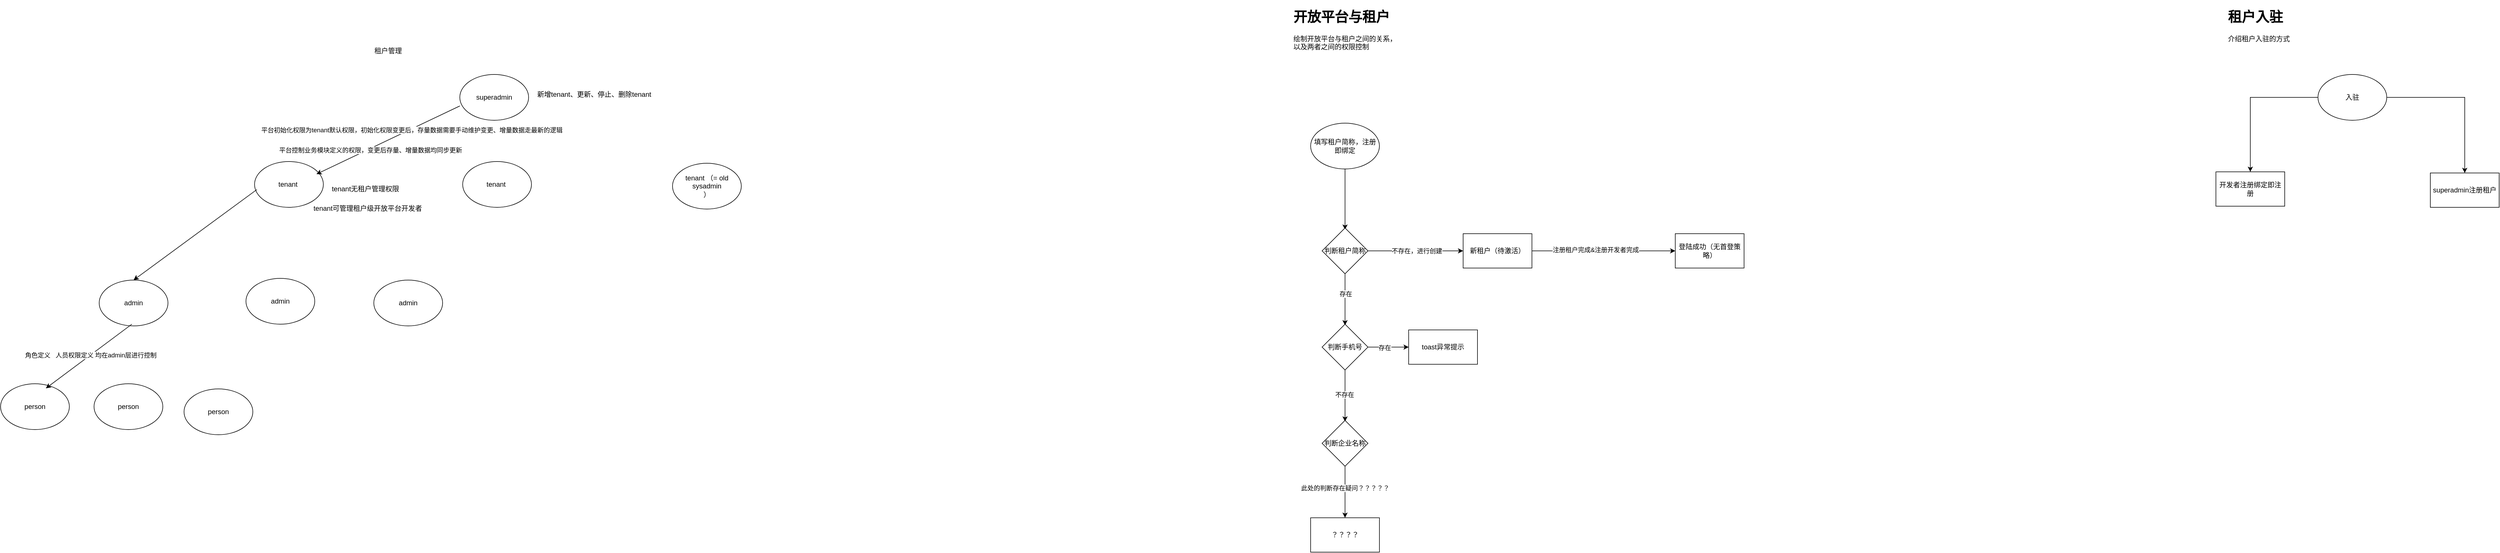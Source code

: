 <mxfile version="21.3.8" type="github">
  <diagram name="第 1 页" id="uE3afGnhAG_w9gXQY3Z8">
    <mxGraphModel dx="2260" dy="1084" grid="0" gridSize="10" guides="1" tooltips="1" connect="1" arrows="1" fold="1" page="0" pageScale="1" pageWidth="827" pageHeight="1169" background="none" math="0" shadow="0">
      <root>
        <mxCell id="0" />
        <mxCell id="1" parent="0" />
        <mxCell id="i7JAw242GCvu3cT-5Jvu-1" value="租户管理" style="text;html=1;strokeColor=none;fillColor=none;align=center;verticalAlign=middle;whiteSpace=wrap;rounded=0;" vertex="1" parent="1">
          <mxGeometry x="-264" y="70" width="60" height="30" as="geometry" />
        </mxCell>
        <mxCell id="i7JAw242GCvu3cT-5Jvu-2" value="superadmin" style="ellipse;whiteSpace=wrap;html=1;" vertex="1" parent="1">
          <mxGeometry x="-109" y="126" width="120" height="80" as="geometry" />
        </mxCell>
        <mxCell id="i7JAw242GCvu3cT-5Jvu-3" value="tenant&amp;nbsp;" style="ellipse;whiteSpace=wrap;html=1;" vertex="1" parent="1">
          <mxGeometry x="-467" y="278" width="120" height="80" as="geometry" />
        </mxCell>
        <mxCell id="i7JAw242GCvu3cT-5Jvu-4" value="tenant&amp;nbsp;" style="ellipse;whiteSpace=wrap;html=1;" vertex="1" parent="1">
          <mxGeometry x="-104" y="278" width="120" height="80" as="geometry" />
        </mxCell>
        <mxCell id="i7JAw242GCvu3cT-5Jvu-5" value="tenant （= old sysadmin&lt;br&gt;）" style="ellipse;whiteSpace=wrap;html=1;" vertex="1" parent="1">
          <mxGeometry x="262" y="281" width="120" height="80" as="geometry" />
        </mxCell>
        <mxCell id="i7JAw242GCvu3cT-5Jvu-10" value="admin" style="ellipse;whiteSpace=wrap;html=1;" vertex="1" parent="1">
          <mxGeometry x="-738" y="485" width="120" height="80" as="geometry" />
        </mxCell>
        <mxCell id="i7JAw242GCvu3cT-5Jvu-11" value="admin" style="ellipse;whiteSpace=wrap;html=1;" vertex="1" parent="1">
          <mxGeometry x="-482" y="482" width="120" height="80" as="geometry" />
        </mxCell>
        <mxCell id="i7JAw242GCvu3cT-5Jvu-12" value="admin" style="ellipse;whiteSpace=wrap;html=1;" vertex="1" parent="1">
          <mxGeometry x="-259" y="485" width="120" height="80" as="geometry" />
        </mxCell>
        <mxCell id="i7JAw242GCvu3cT-5Jvu-14" value="person" style="ellipse;whiteSpace=wrap;html=1;" vertex="1" parent="1">
          <mxGeometry x="-910" y="666" width="120" height="80" as="geometry" />
        </mxCell>
        <mxCell id="i7JAw242GCvu3cT-5Jvu-16" value="person" style="ellipse;whiteSpace=wrap;html=1;" vertex="1" parent="1">
          <mxGeometry x="-747" y="666" width="120" height="80" as="geometry" />
        </mxCell>
        <mxCell id="i7JAw242GCvu3cT-5Jvu-17" value="person" style="ellipse;whiteSpace=wrap;html=1;" vertex="1" parent="1">
          <mxGeometry x="-590" y="675" width="120" height="80" as="geometry" />
        </mxCell>
        <mxCell id="i7JAw242GCvu3cT-5Jvu-20" value="" style="endArrow=classic;html=1;rounded=0;entryX=0.9;entryY=0.275;entryDx=0;entryDy=0;entryPerimeter=0;" edge="1" parent="1" target="i7JAw242GCvu3cT-5Jvu-3">
          <mxGeometry x="0.002" width="50" height="50" relative="1" as="geometry">
            <mxPoint x="-109" y="181" as="sourcePoint" />
            <mxPoint x="-208" y="276" as="targetPoint" />
            <mxPoint as="offset" />
          </mxGeometry>
        </mxCell>
        <mxCell id="i7JAw242GCvu3cT-5Jvu-28" value="平台控制业务模块定义的权限，变更后存量、增量数据均同步更新" style="edgeLabel;html=1;align=center;verticalAlign=middle;resizable=0;points=[];" vertex="1" connectable="0" parent="i7JAw242GCvu3cT-5Jvu-20">
          <mxGeometry x="0.253" y="2" relative="1" as="geometry">
            <mxPoint as="offset" />
          </mxGeometry>
        </mxCell>
        <mxCell id="i7JAw242GCvu3cT-5Jvu-29" value="平台初始化权限为tenant默认权限，初始化权限变更后，存量数据需要手动维护变更、增量数据走最新的逻辑" style="edgeLabel;html=1;align=center;verticalAlign=middle;resizable=0;points=[];" vertex="1" connectable="0" parent="i7JAw242GCvu3cT-5Jvu-20">
          <mxGeometry x="-0.32" y="1" relative="1" as="geometry">
            <mxPoint as="offset" />
          </mxGeometry>
        </mxCell>
        <mxCell id="i7JAw242GCvu3cT-5Jvu-21" value="" style="endArrow=classic;html=1;rounded=0;entryX=0.5;entryY=0;entryDx=0;entryDy=0;" edge="1" parent="1" target="i7JAw242GCvu3cT-5Jvu-10">
          <mxGeometry width="50" height="50" relative="1" as="geometry">
            <mxPoint x="-463" y="327" as="sourcePoint" />
            <mxPoint x="-699" y="446" as="targetPoint" />
          </mxGeometry>
        </mxCell>
        <mxCell id="i7JAw242GCvu3cT-5Jvu-22" value="" style="endArrow=classic;html=1;rounded=0;" edge="1" parent="1">
          <mxGeometry width="50" height="50" relative="1" as="geometry">
            <mxPoint x="-681" y="562" as="sourcePoint" />
            <mxPoint x="-831" y="674" as="targetPoint" />
          </mxGeometry>
        </mxCell>
        <mxCell id="i7JAw242GCvu3cT-5Jvu-26" value="角色定义&amp;nbsp; &amp;nbsp;人员权限定义 均在admin层进行控制" style="edgeLabel;html=1;align=center;verticalAlign=middle;resizable=0;points=[];" vertex="1" connectable="0" parent="i7JAw242GCvu3cT-5Jvu-22">
          <mxGeometry x="-0.036" relative="1" as="geometry">
            <mxPoint as="offset" />
          </mxGeometry>
        </mxCell>
        <mxCell id="i7JAw242GCvu3cT-5Jvu-30" value="tenant无租户管理权限" style="text;html=1;align=center;verticalAlign=middle;resizable=0;points=[];autosize=1;strokeColor=none;fillColor=none;" vertex="1" parent="1">
          <mxGeometry x="-342" y="313" width="135" height="26" as="geometry" />
        </mxCell>
        <mxCell id="i7JAw242GCvu3cT-5Jvu-31" value="tenant可管理租户级开放平台开发者&lt;br&gt;" style="text;html=1;align=center;verticalAlign=middle;resizable=0;points=[];autosize=1;strokeColor=none;fillColor=none;" vertex="1" parent="1">
          <mxGeometry x="-374" y="347" width="207" height="26" as="geometry" />
        </mxCell>
        <mxCell id="i7JAw242GCvu3cT-5Jvu-32" value="新增tenant、更新、停止、删除tenant&lt;br&gt;" style="text;html=1;align=center;verticalAlign=middle;resizable=0;points=[];autosize=1;strokeColor=none;fillColor=none;" vertex="1" parent="1">
          <mxGeometry x="16" y="148" width="217" height="26" as="geometry" />
        </mxCell>
        <mxCell id="i7JAw242GCvu3cT-5Jvu-34" value="&lt;h1&gt;开放平台与租户&lt;/h1&gt;&lt;p&gt;绘制开放平台与租户之间的关系，以及两者之间的权限控制&lt;/p&gt;" style="text;html=1;strokeColor=none;fillColor=none;spacing=5;spacingTop=-20;whiteSpace=wrap;overflow=hidden;rounded=0;" vertex="1" parent="1">
          <mxGeometry x="1340" y="6" width="190" height="120" as="geometry" />
        </mxCell>
        <mxCell id="i7JAw242GCvu3cT-5Jvu-40" value="" style="edgeStyle=orthogonalEdgeStyle;rounded=0;orthogonalLoop=1;jettySize=auto;html=1;" edge="1" parent="1" source="i7JAw242GCvu3cT-5Jvu-35">
          <mxGeometry relative="1" as="geometry">
            <mxPoint x="1435" y="397" as="targetPoint" />
          </mxGeometry>
        </mxCell>
        <mxCell id="i7JAw242GCvu3cT-5Jvu-35" value="填写租户简称，注册即绑定" style="ellipse;whiteSpace=wrap;html=1;" vertex="1" parent="1">
          <mxGeometry x="1375" y="211" width="120" height="80" as="geometry" />
        </mxCell>
        <mxCell id="i7JAw242GCvu3cT-5Jvu-43" value="" style="edgeStyle=orthogonalEdgeStyle;rounded=0;orthogonalLoop=1;jettySize=auto;html=1;" edge="1" parent="1" source="i7JAw242GCvu3cT-5Jvu-41" target="i7JAw242GCvu3cT-5Jvu-42">
          <mxGeometry relative="1" as="geometry" />
        </mxCell>
        <mxCell id="i7JAw242GCvu3cT-5Jvu-44" value="不存在，进行创建" style="edgeLabel;html=1;align=center;verticalAlign=middle;resizable=0;points=[];" vertex="1" connectable="0" parent="i7JAw242GCvu3cT-5Jvu-43">
          <mxGeometry x="0.024" relative="1" as="geometry">
            <mxPoint as="offset" />
          </mxGeometry>
        </mxCell>
        <mxCell id="i7JAw242GCvu3cT-5Jvu-49" value="" style="edgeStyle=orthogonalEdgeStyle;rounded=0;orthogonalLoop=1;jettySize=auto;html=1;" edge="1" parent="1" source="i7JAw242GCvu3cT-5Jvu-41">
          <mxGeometry relative="1" as="geometry">
            <mxPoint x="1435" y="564" as="targetPoint" />
          </mxGeometry>
        </mxCell>
        <mxCell id="i7JAw242GCvu3cT-5Jvu-50" value="存在" style="edgeLabel;html=1;align=center;verticalAlign=middle;resizable=0;points=[];" vertex="1" connectable="0" parent="i7JAw242GCvu3cT-5Jvu-49">
          <mxGeometry x="-0.238" y="1" relative="1" as="geometry">
            <mxPoint as="offset" />
          </mxGeometry>
        </mxCell>
        <mxCell id="i7JAw242GCvu3cT-5Jvu-41" value="判断租户简称" style="rhombus;whiteSpace=wrap;html=1;" vertex="1" parent="1">
          <mxGeometry x="1395" y="394" width="80" height="80" as="geometry" />
        </mxCell>
        <mxCell id="i7JAw242GCvu3cT-5Jvu-46" value="" style="edgeStyle=orthogonalEdgeStyle;rounded=0;orthogonalLoop=1;jettySize=auto;html=1;" edge="1" parent="1" source="i7JAw242GCvu3cT-5Jvu-42" target="i7JAw242GCvu3cT-5Jvu-45">
          <mxGeometry relative="1" as="geometry" />
        </mxCell>
        <mxCell id="i7JAw242GCvu3cT-5Jvu-47" value="注册租户完成&amp;amp;注册开发者完成" style="edgeLabel;html=1;align=center;verticalAlign=middle;resizable=0;points=[];" vertex="1" connectable="0" parent="i7JAw242GCvu3cT-5Jvu-46">
          <mxGeometry x="-0.112" y="2" relative="1" as="geometry">
            <mxPoint as="offset" />
          </mxGeometry>
        </mxCell>
        <mxCell id="i7JAw242GCvu3cT-5Jvu-42" value="新租户（待激活）" style="whiteSpace=wrap;html=1;" vertex="1" parent="1">
          <mxGeometry x="1641" y="404" width="120" height="60" as="geometry" />
        </mxCell>
        <mxCell id="i7JAw242GCvu3cT-5Jvu-45" value="登陆成功（无首登策略）" style="whiteSpace=wrap;html=1;" vertex="1" parent="1">
          <mxGeometry x="2011" y="404" width="120" height="60" as="geometry" />
        </mxCell>
        <mxCell id="i7JAw242GCvu3cT-5Jvu-55" value="" style="edgeStyle=orthogonalEdgeStyle;rounded=0;orthogonalLoop=1;jettySize=auto;html=1;" edge="1" parent="1" source="i7JAw242GCvu3cT-5Jvu-51" target="i7JAw242GCvu3cT-5Jvu-54">
          <mxGeometry relative="1" as="geometry" />
        </mxCell>
        <mxCell id="i7JAw242GCvu3cT-5Jvu-59" value="存在" style="edgeLabel;html=1;align=center;verticalAlign=middle;resizable=0;points=[];" vertex="1" connectable="0" parent="i7JAw242GCvu3cT-5Jvu-55">
          <mxGeometry x="-0.2" y="-1" relative="1" as="geometry">
            <mxPoint as="offset" />
          </mxGeometry>
        </mxCell>
        <mxCell id="i7JAw242GCvu3cT-5Jvu-57" value="" style="edgeStyle=orthogonalEdgeStyle;rounded=0;orthogonalLoop=1;jettySize=auto;html=1;" edge="1" parent="1" source="i7JAw242GCvu3cT-5Jvu-51">
          <mxGeometry relative="1" as="geometry">
            <mxPoint x="1435.0" y="732" as="targetPoint" />
          </mxGeometry>
        </mxCell>
        <mxCell id="i7JAw242GCvu3cT-5Jvu-58" value="不存在" style="edgeLabel;html=1;align=center;verticalAlign=middle;resizable=0;points=[];" vertex="1" connectable="0" parent="i7JAw242GCvu3cT-5Jvu-57">
          <mxGeometry x="-0.05" y="-1" relative="1" as="geometry">
            <mxPoint as="offset" />
          </mxGeometry>
        </mxCell>
        <mxCell id="i7JAw242GCvu3cT-5Jvu-51" value="判断手机号" style="rhombus;whiteSpace=wrap;html=1;" vertex="1" parent="1">
          <mxGeometry x="1395" y="562" width="80" height="80" as="geometry" />
        </mxCell>
        <mxCell id="i7JAw242GCvu3cT-5Jvu-54" value="toast异常提示" style="whiteSpace=wrap;html=1;" vertex="1" parent="1">
          <mxGeometry x="1546" y="572" width="120" height="60" as="geometry" />
        </mxCell>
        <mxCell id="i7JAw242GCvu3cT-5Jvu-62" value="" style="edgeStyle=orthogonalEdgeStyle;rounded=0;orthogonalLoop=1;jettySize=auto;html=1;" edge="1" parent="1" source="i7JAw242GCvu3cT-5Jvu-60" target="i7JAw242GCvu3cT-5Jvu-61">
          <mxGeometry relative="1" as="geometry" />
        </mxCell>
        <mxCell id="i7JAw242GCvu3cT-5Jvu-63" value="此处的判断存在疑问？？？？？&lt;br&gt;" style="edgeLabel;html=1;align=center;verticalAlign=middle;resizable=0;points=[];" vertex="1" connectable="0" parent="i7JAw242GCvu3cT-5Jvu-62">
          <mxGeometry x="-0.161" relative="1" as="geometry">
            <mxPoint as="offset" />
          </mxGeometry>
        </mxCell>
        <mxCell id="i7JAw242GCvu3cT-5Jvu-60" value="判断企业名称" style="rhombus;whiteSpace=wrap;html=1;" vertex="1" parent="1">
          <mxGeometry x="1395" y="730" width="80" height="80" as="geometry" />
        </mxCell>
        <mxCell id="i7JAw242GCvu3cT-5Jvu-61" value="？？？？&lt;br&gt;" style="whiteSpace=wrap;html=1;" vertex="1" parent="1">
          <mxGeometry x="1375" y="900" width="120" height="60" as="geometry" />
        </mxCell>
        <mxCell id="i7JAw242GCvu3cT-5Jvu-64" value="&lt;h1&gt;租户入驻&lt;/h1&gt;&lt;p&gt;介绍租户入驻的方式&lt;/p&gt;" style="text;html=1;strokeColor=none;fillColor=none;spacing=5;spacingTop=-20;whiteSpace=wrap;overflow=hidden;rounded=0;" vertex="1" parent="1">
          <mxGeometry x="2970" y="6" width="190" height="120" as="geometry" />
        </mxCell>
        <mxCell id="i7JAw242GCvu3cT-5Jvu-68" value="" style="edgeStyle=orthogonalEdgeStyle;rounded=0;orthogonalLoop=1;jettySize=auto;html=1;" edge="1" parent="1" source="i7JAw242GCvu3cT-5Jvu-65" target="i7JAw242GCvu3cT-5Jvu-67">
          <mxGeometry relative="1" as="geometry" />
        </mxCell>
        <mxCell id="i7JAw242GCvu3cT-5Jvu-70" value="" style="edgeStyle=orthogonalEdgeStyle;rounded=0;orthogonalLoop=1;jettySize=auto;html=1;" edge="1" parent="1" source="i7JAw242GCvu3cT-5Jvu-65" target="i7JAw242GCvu3cT-5Jvu-69">
          <mxGeometry relative="1" as="geometry" />
        </mxCell>
        <mxCell id="i7JAw242GCvu3cT-5Jvu-65" value="入驻" style="ellipse;whiteSpace=wrap;html=1;" vertex="1" parent="1">
          <mxGeometry x="3132" y="126" width="120" height="80" as="geometry" />
        </mxCell>
        <mxCell id="i7JAw242GCvu3cT-5Jvu-67" value="开发者注册绑定即注册" style="whiteSpace=wrap;html=1;" vertex="1" parent="1">
          <mxGeometry x="2954" y="296" width="120" height="60" as="geometry" />
        </mxCell>
        <mxCell id="i7JAw242GCvu3cT-5Jvu-69" value="superadmin注册租户" style="whiteSpace=wrap;html=1;" vertex="1" parent="1">
          <mxGeometry x="3328" y="298" width="120" height="60" as="geometry" />
        </mxCell>
      </root>
    </mxGraphModel>
  </diagram>
</mxfile>
